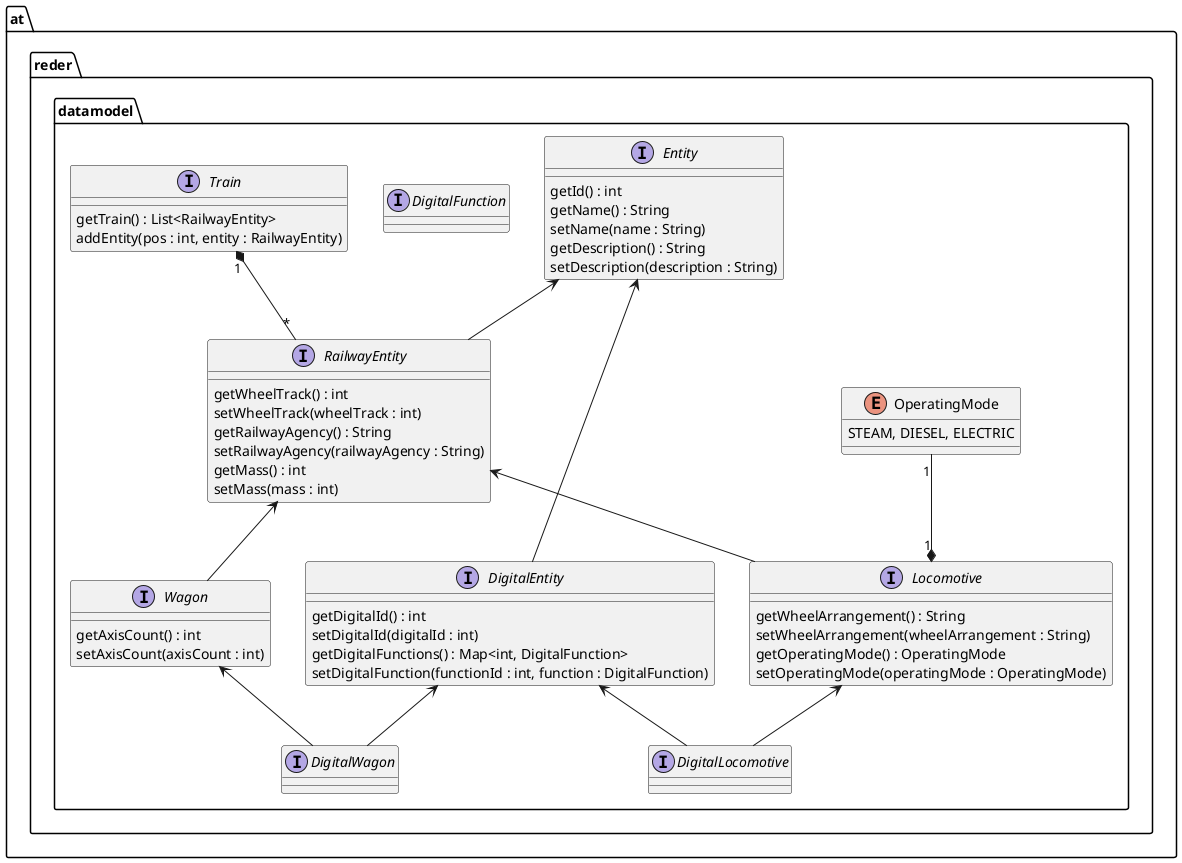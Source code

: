 @startuml
namespace at.reder.datamodel {
    interface Entity {
        getId() : int        
        getName() : String
        setName(name : String)
        getDescription() : String
        setDescription(description : String)
    }

    interface RailwayEntity {
        getWheelTrack() : int
        setWheelTrack(wheelTrack : int)
        getRailwayAgency() : String
        setRailwayAgency(railwayAgency : String)
        getMass() : int
        setMass(mass : int)
    }

    Entity <-- RailwayEntity

    interface DigitalFunction {
    }

    interface DigitalEntity {
        getDigitalId() : int
        setDigitalId(digitalId : int)
        getDigitalFunctions() : Map<int, DigitalFunction>
        setDigitalFunction(functionId : int, function : DigitalFunction)
    }

    Entity <-- DigitalEntity

    enum OperatingMode {
        STEAM, DIESEL, ELECTRIC
    }
    interface Locomotive {
        getWheelArrangement() : String
        setWheelArrangement(wheelArrangement : String)
        getOperatingMode() : OperatingMode
        setOperatingMode(operatingMode : OperatingMode)
    }

    OperatingMode "1" --* "1" Locomotive

    RailwayEntity <-- Locomotive
    

    interface DigitalLocomotive {

    }

    DigitalEntity <-- DigitalLocomotive
    Locomotive <-- DigitalLocomotive

    interface Wagon {
        getAxisCount() : int
        setAxisCount(axisCount : int)
    }



    RailwayEntity <-- Wagon

    interface DigitalWagon {
    }

    DigitalEntity <-- DigitalWagon
    Wagon <-- DigitalWagon

    interface Train {
        getTrain() : List<RailwayEntity>
        addEntity(pos : int, entity : RailwayEntity)
    }

    Train "1" *-- "*" RailwayEntity

}
@enduml
